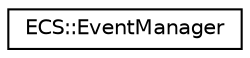 digraph "Graphical Class Hierarchy"
{
 // LATEX_PDF_SIZE
  edge [fontname="Helvetica",fontsize="10",labelfontname="Helvetica",labelfontsize="10"];
  node [fontname="Helvetica",fontsize="10",shape=record];
  rankdir="LR";
  Node0 [label="ECS::EventManager",height=0.2,width=0.4,color="black", fillcolor="white", style="filled",URL="$classECS_1_1EventManager.html",tooltip=" "];
}
